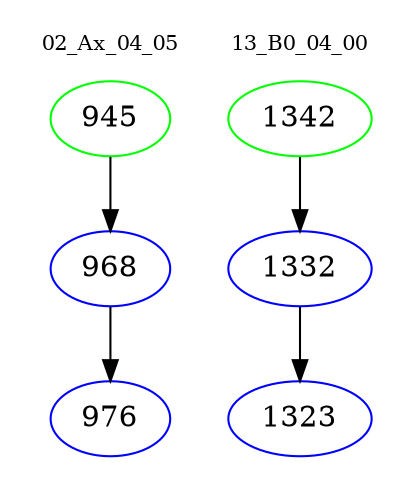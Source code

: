 digraph{
subgraph cluster_0 {
color = white
label = "02_Ax_04_05";
fontsize=10;
T0_945 [label="945", color="green"]
T0_945 -> T0_968 [color="black"]
T0_968 [label="968", color="blue"]
T0_968 -> T0_976 [color="black"]
T0_976 [label="976", color="blue"]
}
subgraph cluster_1 {
color = white
label = "13_B0_04_00";
fontsize=10;
T1_1342 [label="1342", color="green"]
T1_1342 -> T1_1332 [color="black"]
T1_1332 [label="1332", color="blue"]
T1_1332 -> T1_1323 [color="black"]
T1_1323 [label="1323", color="blue"]
}
}
